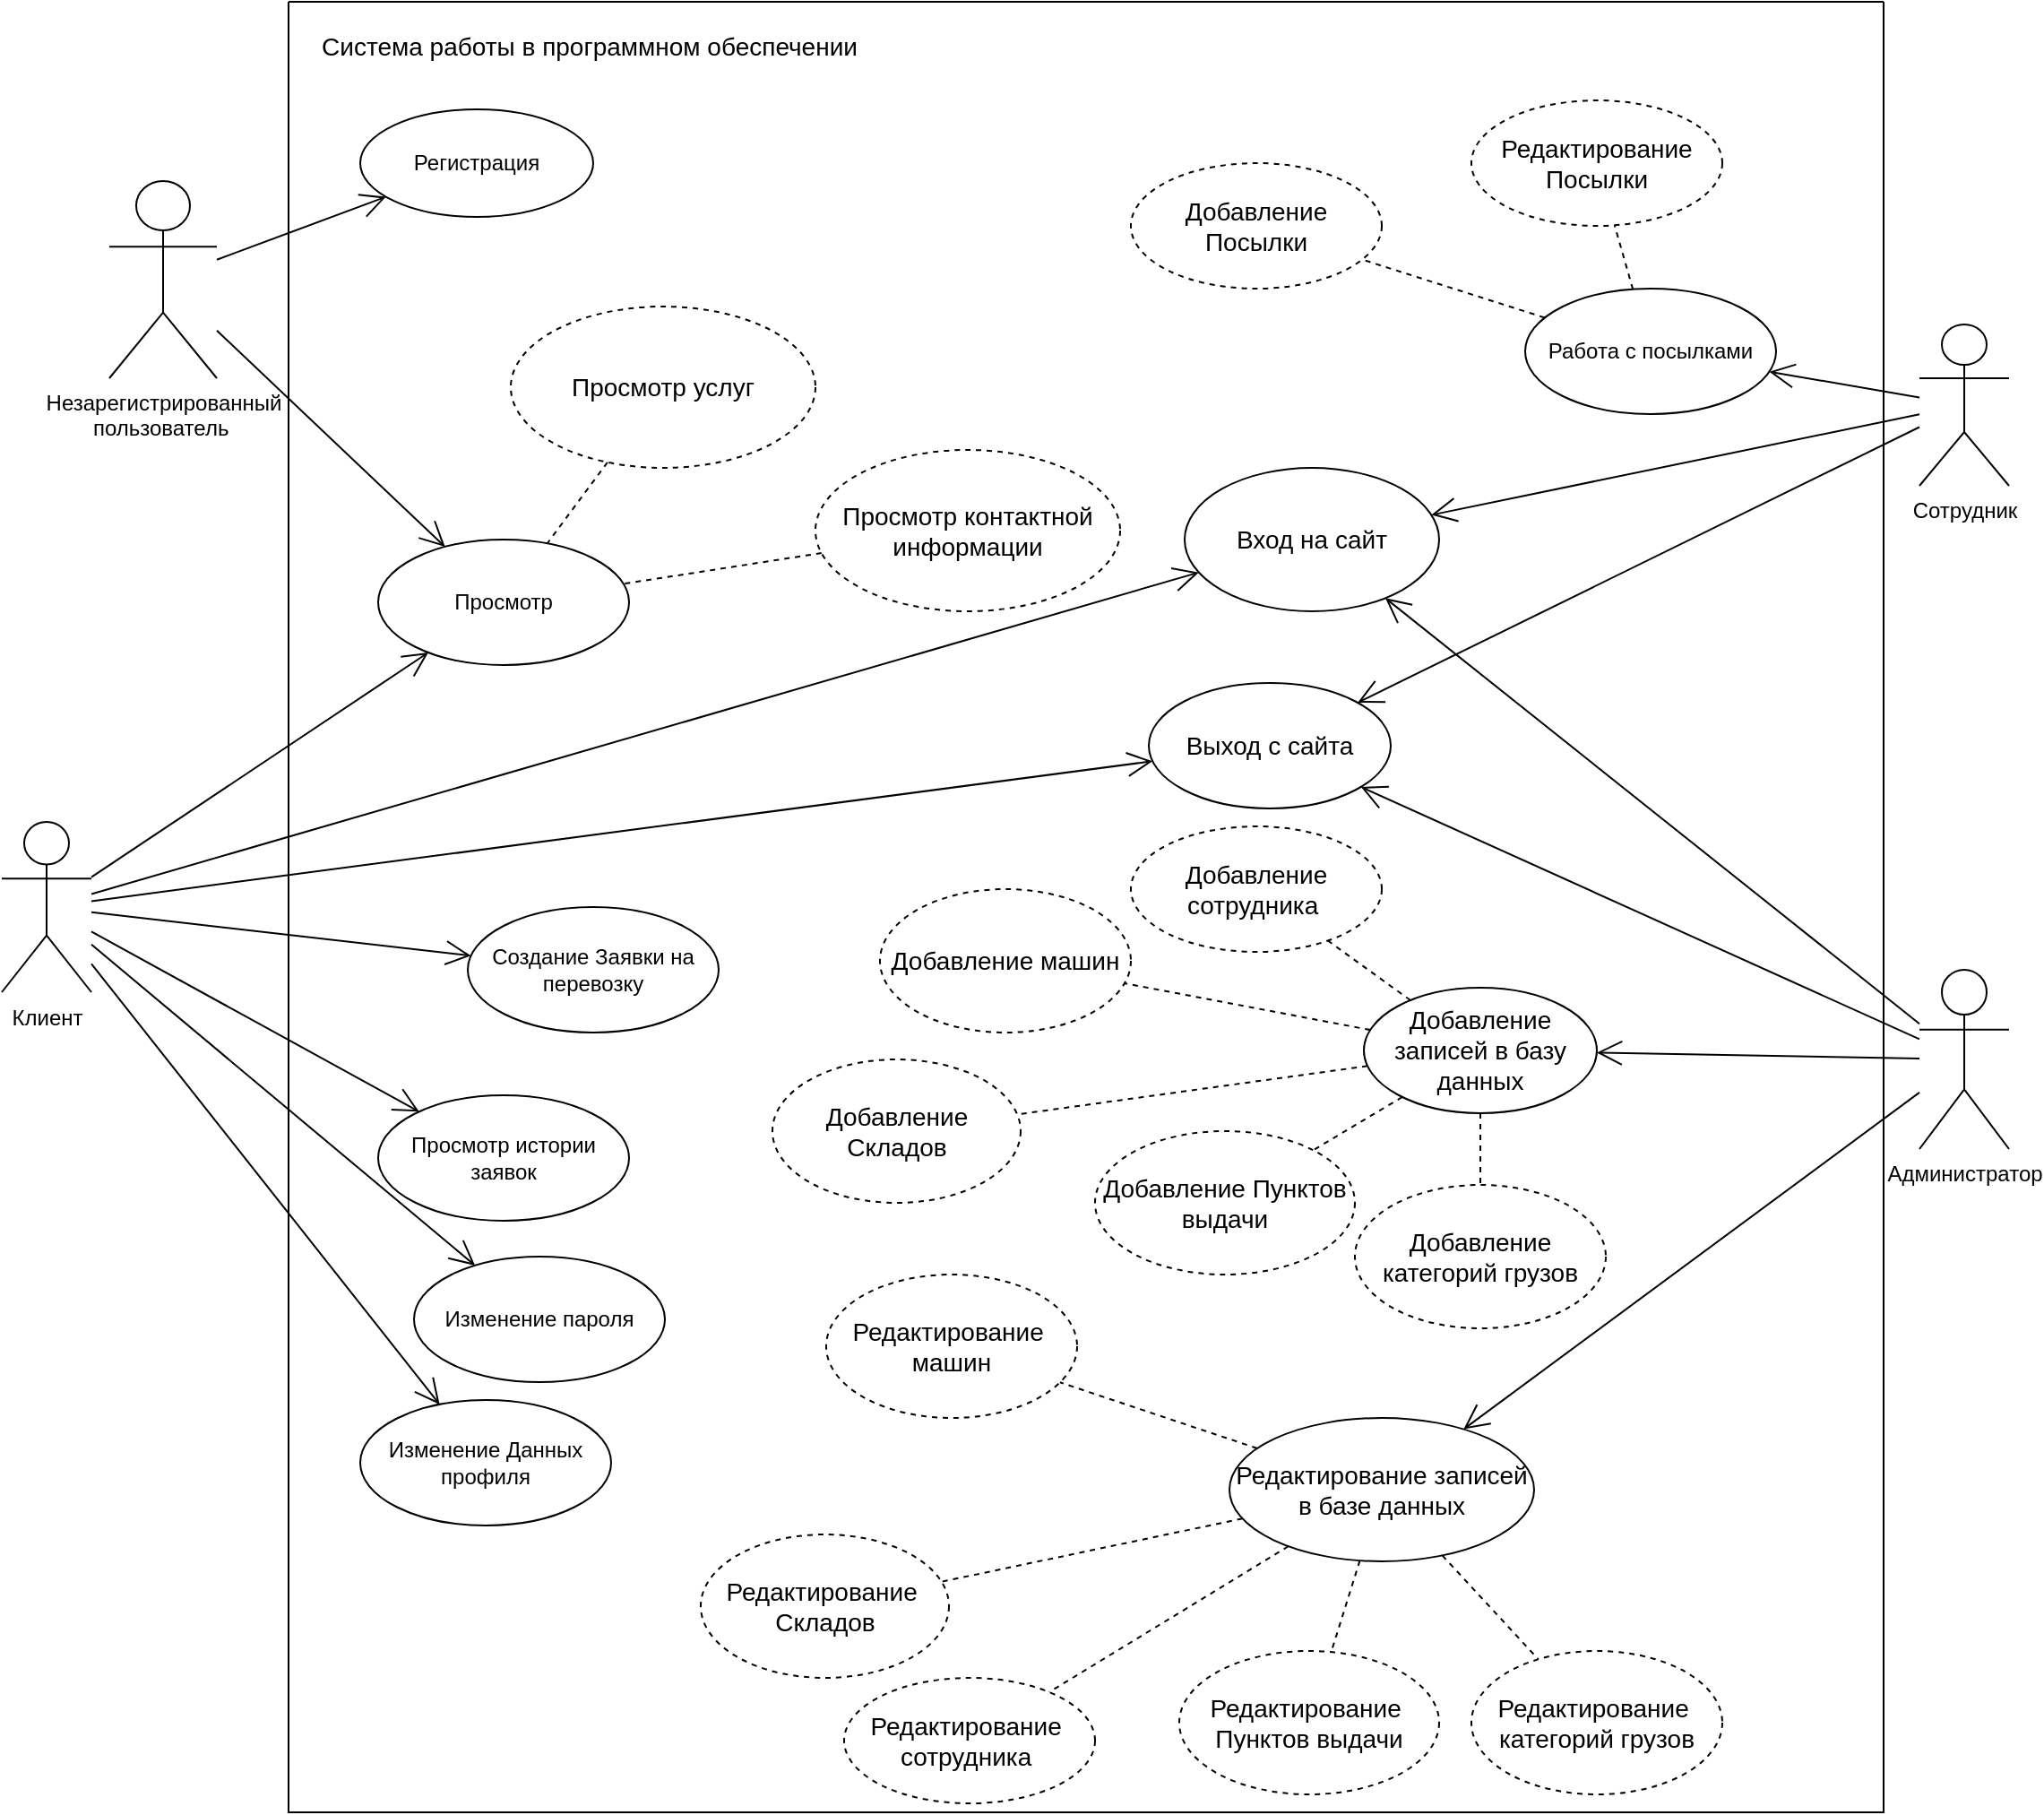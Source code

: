 <mxfile version="22.1.2" type="device">
  <diagram name="Страница — 1" id="A7kKEhrcFEN7aYUmOPLR">
    <mxGraphModel dx="1863" dy="1782" grid="1" gridSize="10" guides="1" tooltips="1" connect="1" arrows="1" fold="1" page="1" pageScale="1" pageWidth="827" pageHeight="1169" math="0" shadow="0">
      <root>
        <mxCell id="0" />
        <mxCell id="1" parent="0" />
        <mxCell id="-R-RzRMhOyg6fwqKeyZH-1" value="Незарегистрированный &lt;br&gt;пользователь&amp;nbsp;" style="shape=umlActor;verticalLabelPosition=bottom;verticalAlign=top;html=1;outlineConnect=0;" parent="1" vertex="1">
          <mxGeometry x="20" y="-250" width="60" height="110" as="geometry" />
        </mxCell>
        <mxCell id="-R-RzRMhOyg6fwqKeyZH-2" value="Клиент" style="shape=umlActor;verticalLabelPosition=bottom;verticalAlign=top;html=1;outlineConnect=0;" parent="1" vertex="1">
          <mxGeometry x="-40" y="107.5" width="50" height="95" as="geometry" />
        </mxCell>
        <mxCell id="-R-RzRMhOyg6fwqKeyZH-3" value="Сотрудник" style="shape=umlActor;verticalLabelPosition=bottom;verticalAlign=top;html=1;outlineConnect=0;" parent="1" vertex="1">
          <mxGeometry x="1030" y="-170" width="50" height="90" as="geometry" />
        </mxCell>
        <mxCell id="-R-RzRMhOyg6fwqKeyZH-4" value="Администратор" style="shape=umlActor;verticalLabelPosition=bottom;verticalAlign=top;html=1;outlineConnect=0;" parent="1" vertex="1">
          <mxGeometry x="1030" y="190" width="50" height="100" as="geometry" />
        </mxCell>
        <mxCell id="-R-RzRMhOyg6fwqKeyZH-8" value="" style="swimlane;startSize=0;fontSize=14;" parent="1" vertex="1">
          <mxGeometry x="120" y="-350" width="890" height="1010" as="geometry">
            <mxRectangle x="70" y="-160" width="760" height="850" as="alternateBounds" />
          </mxGeometry>
        </mxCell>
        <mxCell id="-R-RzRMhOyg6fwqKeyZH-9" value="Система работы в программном обеспечении" style="text;html=1;strokeColor=none;fillColor=none;align=center;verticalAlign=middle;whiteSpace=wrap;rounded=0;fontSize=14;" parent="-R-RzRMhOyg6fwqKeyZH-8" vertex="1">
          <mxGeometry x="3" y="10" width="330" height="30" as="geometry" />
        </mxCell>
        <mxCell id="-R-RzRMhOyg6fwqKeyZH-39" value="Вход на сайт" style="ellipse;whiteSpace=wrap;html=1;fontSize=14;" parent="-R-RzRMhOyg6fwqKeyZH-8" vertex="1">
          <mxGeometry x="500" y="260" width="142" height="80" as="geometry" />
        </mxCell>
        <mxCell id="-R-RzRMhOyg6fwqKeyZH-40" value="Выход с сайта" style="ellipse;whiteSpace=wrap;html=1;fontSize=14;" parent="-R-RzRMhOyg6fwqKeyZH-8" vertex="1">
          <mxGeometry x="480" y="380" width="135" height="70" as="geometry" />
        </mxCell>
        <mxCell id="-R-RzRMhOyg6fwqKeyZH-47" value="Регистрация" style="ellipse;whiteSpace=wrap;html=1;" parent="-R-RzRMhOyg6fwqKeyZH-8" vertex="1">
          <mxGeometry x="40" y="60" width="130" height="60" as="geometry" />
        </mxCell>
        <mxCell id="-R-RzRMhOyg6fwqKeyZH-49" value="Создание Заявки на перевозку" style="ellipse;whiteSpace=wrap;html=1;" parent="-R-RzRMhOyg6fwqKeyZH-8" vertex="1">
          <mxGeometry x="100" y="505" width="140" height="70" as="geometry" />
        </mxCell>
        <mxCell id="-R-RzRMhOyg6fwqKeyZH-51" value="Добавление записей в базу данных" style="ellipse;whiteSpace=wrap;html=1;fontSize=14;" parent="-R-RzRMhOyg6fwqKeyZH-8" vertex="1">
          <mxGeometry x="600" y="550" width="130" height="70" as="geometry" />
        </mxCell>
        <mxCell id="-R-RzRMhOyg6fwqKeyZH-53" value="Добавление сотрудника&amp;nbsp;" style="ellipse;whiteSpace=wrap;html=1;fontSize=14;dashed=1;" parent="-R-RzRMhOyg6fwqKeyZH-8" vertex="1">
          <mxGeometry x="470" y="460" width="140" height="70" as="geometry" />
        </mxCell>
        <mxCell id="-R-RzRMhOyg6fwqKeyZH-54" value="Добавление машин" style="ellipse;whiteSpace=wrap;html=1;fontSize=14;dashed=1;" parent="-R-RzRMhOyg6fwqKeyZH-8" vertex="1">
          <mxGeometry x="330" y="495" width="140" height="80" as="geometry" />
        </mxCell>
        <mxCell id="-R-RzRMhOyg6fwqKeyZH-56" value="" style="endArrow=none;endFill=0;endSize=12;html=1;rounded=0;dashed=1;" parent="-R-RzRMhOyg6fwqKeyZH-8" source="-R-RzRMhOyg6fwqKeyZH-51" target="-R-RzRMhOyg6fwqKeyZH-54" edge="1">
          <mxGeometry width="160" relative="1" as="geometry">
            <mxPoint x="990" y="553" as="sourcePoint" />
            <mxPoint x="829" y="569" as="targetPoint" />
          </mxGeometry>
        </mxCell>
        <mxCell id="-R-RzRMhOyg6fwqKeyZH-57" value="" style="endArrow=none;endFill=0;endSize=12;html=1;rounded=0;dashed=1;" parent="-R-RzRMhOyg6fwqKeyZH-8" source="-R-RzRMhOyg6fwqKeyZH-51" target="-R-RzRMhOyg6fwqKeyZH-53" edge="1">
          <mxGeometry width="160" relative="1" as="geometry">
            <mxPoint x="725" y="603" as="sourcePoint" />
            <mxPoint x="659" y="648" as="targetPoint" />
          </mxGeometry>
        </mxCell>
        <mxCell id="-R-RzRMhOyg6fwqKeyZH-58" value="Добавление категорий грузов" style="ellipse;whiteSpace=wrap;html=1;fontSize=14;dashed=1;" parent="-R-RzRMhOyg6fwqKeyZH-8" vertex="1">
          <mxGeometry x="595" y="660" width="140" height="80" as="geometry" />
        </mxCell>
        <mxCell id="-R-RzRMhOyg6fwqKeyZH-59" value="" style="endArrow=none;endFill=0;endSize=12;html=1;rounded=0;dashed=1;" parent="-R-RzRMhOyg6fwqKeyZH-8" source="-R-RzRMhOyg6fwqKeyZH-51" target="-R-RzRMhOyg6fwqKeyZH-58" edge="1">
          <mxGeometry width="160" relative="1" as="geometry">
            <mxPoint x="707" y="591" as="sourcePoint" />
            <mxPoint x="663" y="603" as="targetPoint" />
          </mxGeometry>
        </mxCell>
        <mxCell id="-R-RzRMhOyg6fwqKeyZH-60" value="Добавление Пунктов выдачи" style="ellipse;whiteSpace=wrap;html=1;fontSize=14;dashed=1;" parent="-R-RzRMhOyg6fwqKeyZH-8" vertex="1">
          <mxGeometry x="450" y="630" width="145" height="80" as="geometry" />
        </mxCell>
        <mxCell id="-R-RzRMhOyg6fwqKeyZH-61" value="" style="endArrow=none;endFill=0;endSize=12;html=1;rounded=0;dashed=1;" parent="-R-RzRMhOyg6fwqKeyZH-8" source="-R-RzRMhOyg6fwqKeyZH-51" target="-R-RzRMhOyg6fwqKeyZH-60" edge="1">
          <mxGeometry width="160" relative="1" as="geometry">
            <mxPoint x="757" y="610" as="sourcePoint" />
            <mxPoint x="749" y="640" as="targetPoint" />
          </mxGeometry>
        </mxCell>
        <mxCell id="-R-RzRMhOyg6fwqKeyZH-62" value="Добавление Складов" style="ellipse;whiteSpace=wrap;html=1;fontSize=14;dashed=1;" parent="-R-RzRMhOyg6fwqKeyZH-8" vertex="1">
          <mxGeometry x="270" y="590" width="138.5" height="80" as="geometry" />
        </mxCell>
        <mxCell id="-R-RzRMhOyg6fwqKeyZH-63" value="" style="endArrow=none;endFill=0;endSize=12;html=1;rounded=0;dashed=1;" parent="-R-RzRMhOyg6fwqKeyZH-8" source="-R-RzRMhOyg6fwqKeyZH-51" target="-R-RzRMhOyg6fwqKeyZH-62" edge="1">
          <mxGeometry width="160" relative="1" as="geometry">
            <mxPoint x="660" y="599" as="sourcePoint" />
            <mxPoint x="494" y="596" as="targetPoint" />
          </mxGeometry>
        </mxCell>
        <mxCell id="-R-RzRMhOyg6fwqKeyZH-64" value="Редактирование записей в базе данных" style="ellipse;whiteSpace=wrap;html=1;fontSize=14;" parent="-R-RzRMhOyg6fwqKeyZH-8" vertex="1">
          <mxGeometry x="525" y="790" width="170" height="80" as="geometry" />
        </mxCell>
        <mxCell id="-R-RzRMhOyg6fwqKeyZH-66" value="Редактирование&amp;nbsp;&lt;br&gt;сотрудника&amp;nbsp;" style="ellipse;whiteSpace=wrap;html=1;fontSize=14;dashed=1;" parent="-R-RzRMhOyg6fwqKeyZH-8" vertex="1">
          <mxGeometry x="310" y="935" width="140" height="70" as="geometry" />
        </mxCell>
        <mxCell id="-R-RzRMhOyg6fwqKeyZH-67" value="Редактирование&amp;nbsp;&lt;br&gt;машин" style="ellipse;whiteSpace=wrap;html=1;fontSize=14;dashed=1;" parent="-R-RzRMhOyg6fwqKeyZH-8" vertex="1">
          <mxGeometry x="300" y="710" width="140" height="80" as="geometry" />
        </mxCell>
        <mxCell id="-R-RzRMhOyg6fwqKeyZH-68" value="" style="endArrow=none;endFill=0;endSize=12;html=1;rounded=0;dashed=1;" parent="-R-RzRMhOyg6fwqKeyZH-8" source="-R-RzRMhOyg6fwqKeyZH-64" target="-R-RzRMhOyg6fwqKeyZH-67" edge="1">
          <mxGeometry width="160" relative="1" as="geometry">
            <mxPoint x="692.5" y="796" as="sourcePoint" />
            <mxPoint x="829.5" y="809" as="targetPoint" />
          </mxGeometry>
        </mxCell>
        <mxCell id="-R-RzRMhOyg6fwqKeyZH-69" value="" style="endArrow=none;endFill=0;endSize=12;html=1;rounded=0;dashed=1;" parent="-R-RzRMhOyg6fwqKeyZH-8" source="-R-RzRMhOyg6fwqKeyZH-64" target="-R-RzRMhOyg6fwqKeyZH-66" edge="1">
          <mxGeometry width="160" relative="1" as="geometry">
            <mxPoint x="703.5" y="784" as="sourcePoint" />
            <mxPoint x="659.5" y="888" as="targetPoint" />
          </mxGeometry>
        </mxCell>
        <mxCell id="-R-RzRMhOyg6fwqKeyZH-70" value="Редактирование&amp;nbsp;&lt;br&gt;категорий грузов" style="ellipse;whiteSpace=wrap;html=1;fontSize=14;dashed=1;" parent="-R-RzRMhOyg6fwqKeyZH-8" vertex="1">
          <mxGeometry x="660" y="920" width="140" height="80" as="geometry" />
        </mxCell>
        <mxCell id="-R-RzRMhOyg6fwqKeyZH-71" value="" style="endArrow=none;endFill=0;endSize=12;html=1;rounded=0;dashed=1;" parent="-R-RzRMhOyg6fwqKeyZH-8" source="-R-RzRMhOyg6fwqKeyZH-64" target="-R-RzRMhOyg6fwqKeyZH-70" edge="1">
          <mxGeometry width="160" relative="1" as="geometry">
            <mxPoint x="743.5" y="839" as="sourcePoint" />
            <mxPoint x="663.5" y="843" as="targetPoint" />
          </mxGeometry>
        </mxCell>
        <mxCell id="-R-RzRMhOyg6fwqKeyZH-72" value="Редактирование&amp;nbsp;&lt;br&gt;Пунктов выдачи" style="ellipse;whiteSpace=wrap;html=1;fontSize=14;dashed=1;" parent="-R-RzRMhOyg6fwqKeyZH-8" vertex="1">
          <mxGeometry x="497" y="920" width="145" height="80" as="geometry" />
        </mxCell>
        <mxCell id="-R-RzRMhOyg6fwqKeyZH-73" value="" style="endArrow=none;endFill=0;endSize=12;html=1;rounded=0;dashed=1;" parent="-R-RzRMhOyg6fwqKeyZH-8" source="-R-RzRMhOyg6fwqKeyZH-64" target="-R-RzRMhOyg6fwqKeyZH-72" edge="1">
          <mxGeometry width="160" relative="1" as="geometry">
            <mxPoint x="706.5" y="828" as="sourcePoint" />
            <mxPoint x="749.5" y="880" as="targetPoint" />
          </mxGeometry>
        </mxCell>
        <mxCell id="-R-RzRMhOyg6fwqKeyZH-74" value="Редактирование&amp;nbsp;&lt;br&gt;Складов" style="ellipse;whiteSpace=wrap;html=1;fontSize=14;dashed=1;" parent="-R-RzRMhOyg6fwqKeyZH-8" vertex="1">
          <mxGeometry x="230" y="855" width="138.5" height="80" as="geometry" />
        </mxCell>
        <mxCell id="-R-RzRMhOyg6fwqKeyZH-75" value="" style="endArrow=none;endFill=0;endSize=12;html=1;rounded=0;dashed=1;" parent="-R-RzRMhOyg6fwqKeyZH-8" source="-R-RzRMhOyg6fwqKeyZH-64" target="-R-RzRMhOyg6fwqKeyZH-74" edge="1">
          <mxGeometry width="160" relative="1" as="geometry">
            <mxPoint x="692.5" y="813" as="sourcePoint" />
            <mxPoint x="494.5" y="836" as="targetPoint" />
          </mxGeometry>
        </mxCell>
        <mxCell id="-R-RzRMhOyg6fwqKeyZH-76" value="Работа с посылками" style="ellipse;whiteSpace=wrap;html=1;" parent="-R-RzRMhOyg6fwqKeyZH-8" vertex="1">
          <mxGeometry x="690" y="160" width="140" height="70" as="geometry" />
        </mxCell>
        <mxCell id="-R-RzRMhOyg6fwqKeyZH-78" value="Добавление Посылки" style="ellipse;whiteSpace=wrap;html=1;fontSize=14;dashed=1;" parent="-R-RzRMhOyg6fwqKeyZH-8" vertex="1">
          <mxGeometry x="470" y="90" width="140" height="70" as="geometry" />
        </mxCell>
        <mxCell id="-R-RzRMhOyg6fwqKeyZH-79" value="" style="endArrow=none;endFill=0;endSize=12;html=1;rounded=0;dashed=1;" parent="-R-RzRMhOyg6fwqKeyZH-8" source="-R-RzRMhOyg6fwqKeyZH-76" target="-R-RzRMhOyg6fwqKeyZH-78" edge="1">
          <mxGeometry width="160" relative="1" as="geometry">
            <mxPoint x="950" y="354" as="sourcePoint" />
            <mxPoint x="806" y="235" as="targetPoint" />
          </mxGeometry>
        </mxCell>
        <mxCell id="-R-RzRMhOyg6fwqKeyZH-80" value="Редактирование&lt;br&gt;Посылки" style="ellipse;whiteSpace=wrap;html=1;fontSize=14;dashed=1;" parent="-R-RzRMhOyg6fwqKeyZH-8" vertex="1">
          <mxGeometry x="660" y="55" width="140" height="70" as="geometry" />
        </mxCell>
        <mxCell id="-R-RzRMhOyg6fwqKeyZH-81" value="" style="endArrow=none;endFill=0;endSize=12;html=1;rounded=0;dashed=1;" parent="-R-RzRMhOyg6fwqKeyZH-8" source="-R-RzRMhOyg6fwqKeyZH-76" target="-R-RzRMhOyg6fwqKeyZH-80" edge="1">
          <mxGeometry width="160" relative="1" as="geometry">
            <mxPoint x="701" y="198" as="sourcePoint" />
            <mxPoint x="634" y="192" as="targetPoint" />
          </mxGeometry>
        </mxCell>
        <mxCell id="-R-RzRMhOyg6fwqKeyZH-82" value="Просмотр истории заявок" style="ellipse;whiteSpace=wrap;html=1;" parent="-R-RzRMhOyg6fwqKeyZH-8" vertex="1">
          <mxGeometry x="50" y="610" width="140" height="70" as="geometry" />
        </mxCell>
        <mxCell id="-R-RzRMhOyg6fwqKeyZH-85" value="Просмотр" style="ellipse;whiteSpace=wrap;html=1;" parent="-R-RzRMhOyg6fwqKeyZH-8" vertex="1">
          <mxGeometry x="50" y="300" width="140" height="70" as="geometry" />
        </mxCell>
        <mxCell id="-R-RzRMhOyg6fwqKeyZH-88" value="Просмотр контактной информации" style="ellipse;whiteSpace=wrap;html=1;fontSize=14;dashed=1;" parent="-R-RzRMhOyg6fwqKeyZH-8" vertex="1">
          <mxGeometry x="294" y="250" width="170" height="90" as="geometry" />
        </mxCell>
        <mxCell id="-R-RzRMhOyg6fwqKeyZH-89" value="" style="endArrow=none;endFill=0;endSize=12;html=1;rounded=0;dashed=1;" parent="-R-RzRMhOyg6fwqKeyZH-8" source="-R-RzRMhOyg6fwqKeyZH-88" target="-R-RzRMhOyg6fwqKeyZH-85" edge="1">
          <mxGeometry width="160" relative="1" as="geometry">
            <mxPoint x="662" y="574" as="sourcePoint" />
            <mxPoint x="490" y="600" as="targetPoint" />
          </mxGeometry>
        </mxCell>
        <mxCell id="-R-RzRMhOyg6fwqKeyZH-90" value="Просмотр услуг" style="ellipse;whiteSpace=wrap;html=1;fontSize=14;dashed=1;" parent="-R-RzRMhOyg6fwqKeyZH-8" vertex="1">
          <mxGeometry x="124" y="170" width="170" height="90" as="geometry" />
        </mxCell>
        <mxCell id="-R-RzRMhOyg6fwqKeyZH-91" value="" style="endArrow=none;endFill=0;endSize=12;html=1;rounded=0;dashed=1;" parent="-R-RzRMhOyg6fwqKeyZH-8" source="-R-RzRMhOyg6fwqKeyZH-90" target="-R-RzRMhOyg6fwqKeyZH-85" edge="1">
          <mxGeometry width="160" relative="1" as="geometry">
            <mxPoint x="191" y="370" as="sourcePoint" />
            <mxPoint x="133" y="407" as="targetPoint" />
          </mxGeometry>
        </mxCell>
        <mxCell id="iYatuqgSctIHSWTNbtxv-1" value="Изменение пароля" style="ellipse;whiteSpace=wrap;html=1;" vertex="1" parent="-R-RzRMhOyg6fwqKeyZH-8">
          <mxGeometry x="70" y="700" width="140" height="70" as="geometry" />
        </mxCell>
        <mxCell id="iYatuqgSctIHSWTNbtxv-3" value="Изменение Данных профиля" style="ellipse;whiteSpace=wrap;html=1;" vertex="1" parent="-R-RzRMhOyg6fwqKeyZH-8">
          <mxGeometry x="40" y="780" width="140" height="70" as="geometry" />
        </mxCell>
        <mxCell id="-R-RzRMhOyg6fwqKeyZH-41" value="" style="endArrow=open;endFill=1;endSize=12;html=1;rounded=0;" parent="1" source="-R-RzRMhOyg6fwqKeyZH-2" target="-R-RzRMhOyg6fwqKeyZH-40" edge="1">
          <mxGeometry width="160" relative="1" as="geometry">
            <mxPoint x="330" y="30" as="sourcePoint" />
            <mxPoint x="490" y="30" as="targetPoint" />
          </mxGeometry>
        </mxCell>
        <mxCell id="-R-RzRMhOyg6fwqKeyZH-42" value="" style="endArrow=open;endFill=1;endSize=12;html=1;rounded=0;" parent="1" source="-R-RzRMhOyg6fwqKeyZH-2" target="-R-RzRMhOyg6fwqKeyZH-39" edge="1">
          <mxGeometry width="160" relative="1" as="geometry">
            <mxPoint x="-70" y="206" as="sourcePoint" />
            <mxPoint x="384" y="82" as="targetPoint" />
          </mxGeometry>
        </mxCell>
        <mxCell id="-R-RzRMhOyg6fwqKeyZH-43" value="" style="endArrow=open;endFill=1;endSize=12;html=1;rounded=0;" parent="1" source="-R-RzRMhOyg6fwqKeyZH-4" target="-R-RzRMhOyg6fwqKeyZH-39" edge="1">
          <mxGeometry width="160" relative="1" as="geometry">
            <mxPoint x="-70" y="201" as="sourcePoint" />
            <mxPoint x="385" y="-12" as="targetPoint" />
          </mxGeometry>
        </mxCell>
        <mxCell id="-R-RzRMhOyg6fwqKeyZH-44" value="" style="endArrow=open;endFill=1;endSize=12;html=1;rounded=0;" parent="1" source="-R-RzRMhOyg6fwqKeyZH-4" target="-R-RzRMhOyg6fwqKeyZH-40" edge="1">
          <mxGeometry width="160" relative="1" as="geometry">
            <mxPoint x="1020" y="200" as="sourcePoint" />
            <mxPoint x="466" y="-14" as="targetPoint" />
          </mxGeometry>
        </mxCell>
        <mxCell id="-R-RzRMhOyg6fwqKeyZH-45" value="" style="endArrow=open;endFill=1;endSize=12;html=1;rounded=0;" parent="1" source="-R-RzRMhOyg6fwqKeyZH-3" target="-R-RzRMhOyg6fwqKeyZH-40" edge="1">
          <mxGeometry width="160" relative="1" as="geometry">
            <mxPoint x="1020" y="204" as="sourcePoint" />
            <mxPoint x="477" y="81" as="targetPoint" />
          </mxGeometry>
        </mxCell>
        <mxCell id="-R-RzRMhOyg6fwqKeyZH-46" value="" style="endArrow=open;endFill=1;endSize=12;html=1;rounded=0;" parent="1" source="-R-RzRMhOyg6fwqKeyZH-3" target="-R-RzRMhOyg6fwqKeyZH-39" edge="1">
          <mxGeometry width="160" relative="1" as="geometry">
            <mxPoint x="1020" y="36" as="sourcePoint" />
            <mxPoint x="480" y="67" as="targetPoint" />
          </mxGeometry>
        </mxCell>
        <mxCell id="-R-RzRMhOyg6fwqKeyZH-48" value="" style="endArrow=open;endFill=1;endSize=12;html=1;rounded=0;" parent="1" source="-R-RzRMhOyg6fwqKeyZH-1" target="-R-RzRMhOyg6fwqKeyZH-47" edge="1">
          <mxGeometry width="160" relative="1" as="geometry">
            <mxPoint x="-70" y="201" as="sourcePoint" />
            <mxPoint x="385" y="-12" as="targetPoint" />
          </mxGeometry>
        </mxCell>
        <mxCell id="-R-RzRMhOyg6fwqKeyZH-50" value="" style="endArrow=open;endFill=1;endSize=12;html=1;rounded=0;" parent="1" source="-R-RzRMhOyg6fwqKeyZH-2" target="-R-RzRMhOyg6fwqKeyZH-49" edge="1">
          <mxGeometry width="160" relative="1" as="geometry">
            <mxPoint x="-70" y="206" as="sourcePoint" />
            <mxPoint x="384" y="82" as="targetPoint" />
          </mxGeometry>
        </mxCell>
        <mxCell id="-R-RzRMhOyg6fwqKeyZH-52" value="" style="endArrow=open;endFill=1;endSize=12;html=1;rounded=0;" parent="1" source="-R-RzRMhOyg6fwqKeyZH-4" target="-R-RzRMhOyg6fwqKeyZH-51" edge="1">
          <mxGeometry width="160" relative="1" as="geometry">
            <mxPoint x="-45" y="13" as="sourcePoint" />
            <mxPoint x="100" y="-43" as="targetPoint" />
          </mxGeometry>
        </mxCell>
        <mxCell id="-R-RzRMhOyg6fwqKeyZH-65" value="" style="endArrow=open;endFill=1;endSize=12;html=1;rounded=0;" parent="1" source="-R-RzRMhOyg6fwqKeyZH-4" target="-R-RzRMhOyg6fwqKeyZH-64" edge="1">
          <mxGeometry width="160" relative="1" as="geometry">
            <mxPoint x="1020" y="213" as="sourcePoint" />
            <mxPoint x="889" y="228" as="targetPoint" />
          </mxGeometry>
        </mxCell>
        <mxCell id="-R-RzRMhOyg6fwqKeyZH-77" value="" style="endArrow=open;endFill=1;endSize=12;html=1;rounded=0;" parent="1" source="-R-RzRMhOyg6fwqKeyZH-3" target="-R-RzRMhOyg6fwqKeyZH-76" edge="1">
          <mxGeometry width="160" relative="1" as="geometry">
            <mxPoint x="1020" y="33" as="sourcePoint" />
            <mxPoint x="549" y="-4" as="targetPoint" />
          </mxGeometry>
        </mxCell>
        <mxCell id="-R-RzRMhOyg6fwqKeyZH-83" value="" style="endArrow=open;endFill=1;endSize=12;html=1;rounded=0;" parent="1" source="-R-RzRMhOyg6fwqKeyZH-2" target="-R-RzRMhOyg6fwqKeyZH-82" edge="1">
          <mxGeometry width="160" relative="1" as="geometry">
            <mxPoint x="20" y="393" as="sourcePoint" />
            <mxPoint x="155" y="422" as="targetPoint" />
          </mxGeometry>
        </mxCell>
        <mxCell id="-R-RzRMhOyg6fwqKeyZH-86" value="" style="endArrow=open;endFill=1;endSize=12;html=1;rounded=0;" parent="1" source="-R-RzRMhOyg6fwqKeyZH-2" target="-R-RzRMhOyg6fwqKeyZH-85" edge="1">
          <mxGeometry width="160" relative="1" as="geometry">
            <mxPoint x="20" y="398" as="sourcePoint" />
            <mxPoint x="176" y="463" as="targetPoint" />
          </mxGeometry>
        </mxCell>
        <mxCell id="-R-RzRMhOyg6fwqKeyZH-87" value="" style="endArrow=open;endFill=1;endSize=12;html=1;rounded=0;" parent="1" source="-R-RzRMhOyg6fwqKeyZH-1" target="-R-RzRMhOyg6fwqKeyZH-85" edge="1">
          <mxGeometry width="160" relative="1" as="geometry">
            <mxPoint x="20" y="383" as="sourcePoint" />
            <mxPoint x="234" y="342" as="targetPoint" />
          </mxGeometry>
        </mxCell>
        <mxCell id="iYatuqgSctIHSWTNbtxv-2" value="" style="endArrow=open;endFill=1;endSize=12;html=1;rounded=0;" edge="1" parent="1" source="-R-RzRMhOyg6fwqKeyZH-2" target="iYatuqgSctIHSWTNbtxv-1">
          <mxGeometry width="160" relative="1" as="geometry">
            <mxPoint x="20" y="179" as="sourcePoint" />
            <mxPoint x="203" y="279" as="targetPoint" />
          </mxGeometry>
        </mxCell>
        <mxCell id="iYatuqgSctIHSWTNbtxv-4" value="" style="endArrow=open;endFill=1;endSize=12;html=1;rounded=0;" edge="1" parent="1" source="-R-RzRMhOyg6fwqKeyZH-2" target="iYatuqgSctIHSWTNbtxv-3">
          <mxGeometry width="160" relative="1" as="geometry">
            <mxPoint x="20" y="186" as="sourcePoint" />
            <mxPoint x="234" y="365" as="targetPoint" />
          </mxGeometry>
        </mxCell>
      </root>
    </mxGraphModel>
  </diagram>
</mxfile>
